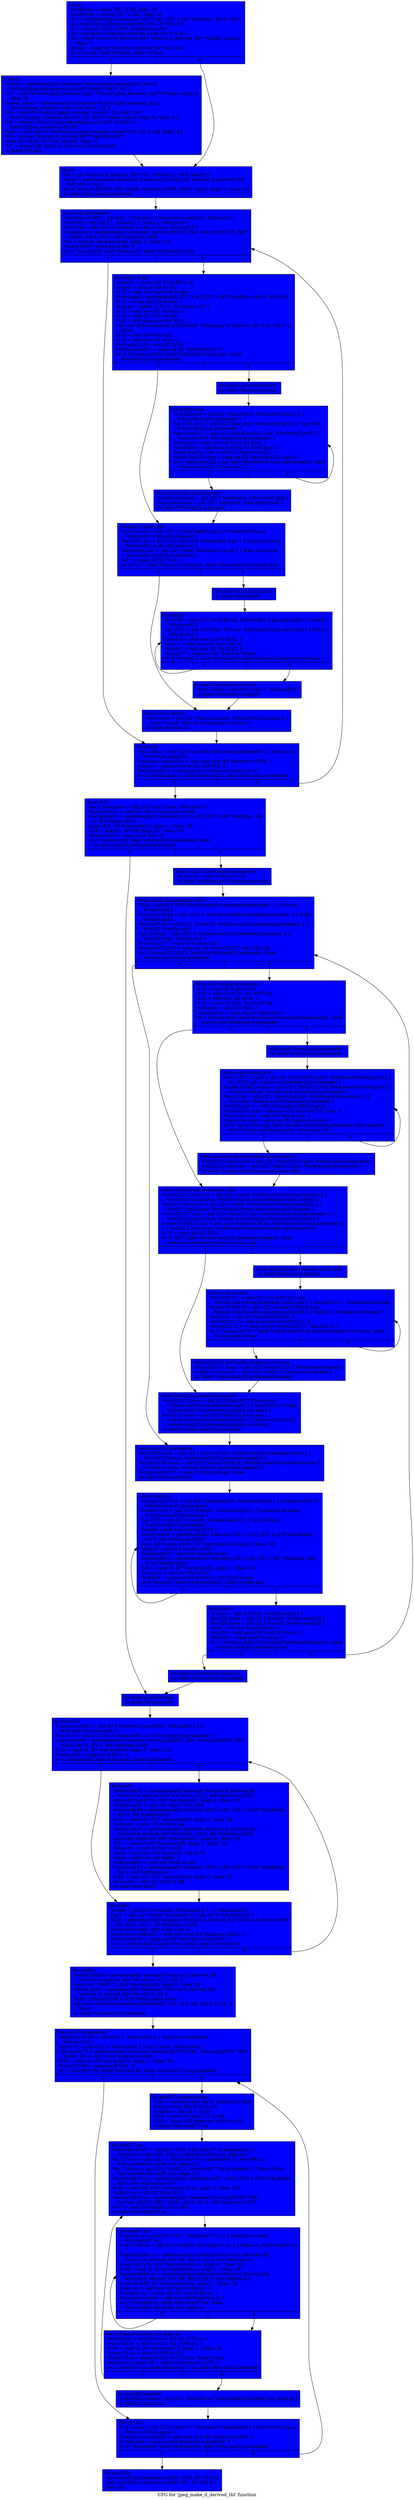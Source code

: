 digraph "CFG for 'jpeg_make_d_derived_tbl' function" {
	label="CFG for 'jpeg_make_d_derived_tbl' function";

	Node0x4e61dc0 [shape=record, style = filled, fillcolor = blue, label="{entry:\l  %huffsize = alloca [257 x i8], align 16\l  %huffcode = alloca [257 x i32], align 16\l  %0 = getelementptr inbounds [257 x i8], [257 x i8]* %huffsize, i64 0, i64 0\l  call void @llvm.lifetime.start(i64 257, i8* %0) #2\l  %1 = bitcast [257 x i32]* %huffcode to i8*\l  call void @llvm.lifetime.start(i64 1028, i8* %1) #2\l  %2 = load %struct.d_derived_tbl*, %struct.d_derived_tbl** %pdtbl, align 8,\l... !tbaa !2\l  %cmp = icmp eq %struct.d_derived_tbl* %2, null\l  br i1 %cmp, label %if.then, label %if.end\l|{<s0>T|<s1>F}}"];
	Node0x4e61dc0:s0 -> Node0x4e63c50;
	Node0x4e61dc0:s1 -> Node0x4e63d00;
	Node0x4e63c50 [shape=record, style = filled, fillcolor = blue, label="{if.then:                                          \l  %mem = getelementptr inbounds %struct.jpeg_decompress_struct,\l... %struct.jpeg_decompress_struct* %cinfo, i64 0, i32 1\l  %3 = load %struct.jpeg_memory_mgr*, %struct.jpeg_memory_mgr** %mem, align 8,\l... !tbaa !6\l  %alloc_small = getelementptr inbounds %struct.jpeg_memory_mgr,\l... %struct.jpeg_memory_mgr* %3, i64 0, i32 0\l  %4 = load i8* (%struct.jpeg_common_struct*, i32, i64)*, i8*\l... (%struct.jpeg_common_struct*, i32, i64)** %alloc_small, align 8, !tbaa !11\l  %5 = bitcast %struct.jpeg_decompress_struct* %cinfo to\l... %struct.jpeg_common_struct*\l  %call = tail call i8* %4(%struct.jpeg_common_struct* %5, i32 1, i64 1640) #2\l  %6 = bitcast %struct.d_derived_tbl** %pdtbl to i8**\l  store i8* %call, i8** %6, align 8, !tbaa !2\l  %7 = bitcast i8* %call to %struct.d_derived_tbl*\l  br label %if.end\l}"];
	Node0x4e63c50 -> Node0x4e63d00;
	Node0x4e63d00 [shape=record, style = filled, fillcolor = blue, label="{if.end:                                           \l  %8 = phi %struct.d_derived_tbl* [ %7, %if.then ], [ %2, %entry ]\l  %pub = getelementptr inbounds %struct.d_derived_tbl, %struct.d_derived_tbl*\l... %8, i64 0, i32 3\l  store %struct.JHUFF_TBL* %htbl, %struct.JHUFF_TBL** %pub, align 8, !tbaa !14\l  br label %for.cond2.preheader\l}"];
	Node0x4e63d00 -> Node0x4e642b0;
	Node0x4e642b0 [shape=record, style = filled, fillcolor = blue, label="{for.cond2.preheader:                              \l  %indvars.iv209 = phi i64 [ 1, %if.end ], [ %indvars.iv.next210, %for.inc10 ]\l  %l.0195 = phi i32 [ 1, %if.end ], [ %inc11, %for.inc10 ]\l  %p.0194 = phi i32 [ 0, %if.end ], [ %p.1.lcssa, %for.inc10 ]\l  %arrayidx = getelementptr inbounds %struct.JHUFF_TBL, %struct.JHUFF_TBL*\l... %htbl, i64 0, i32 0, i64 %indvars.iv209\l  %9 = load i8, i8* %arrayidx, align 1, !tbaa !16\l  %cmp3190 = icmp eq i8 %9, 0\l  br i1 %cmp3190, label %for.inc10, label %for.body5.lr.ph\l|{<s0>T|<s1>F}}"];
	Node0x4e642b0:s0 -> Node0x4e652e0;
	Node0x4e642b0:s1 -> Node0x4e65b00;
	Node0x4e65b00 [shape=record, style = filled, fillcolor = blue, label="{for.body5.lr.ph:                                  \l  %conv6 = trunc i32 %l.0195 to i8\l  %conv = zext i8 %9 to i32\l  %10 = sext i32 %p.0194 to i64\l  %scevgep = getelementptr [257 x i8], [257 x i8]* %huffsize, i64 0, i64 %10\l  %11 = icmp ugt i32 %conv, 1\l  %smax = select i1 %11, i32 %conv, i32 1\l  %12 = add nsw i32 %smax, -1\l  %13 = zext i32 %12 to i64\l  %14 = add nuw nsw i64 %13, 1\l  call void @llvm.memset.p0i8.i64(i8* %scevgep, i8 %conv6, i64 %14, i32 1, i1\l... false)\l  %15 = zext i8 %9 to i32\l  %16 = add nsw i32 %15, -1\l  %xtraiter219 = and i32 %15, 7\l  %lcmp.mod220 = icmp eq i32 %xtraiter219, 0\l  br i1 %lcmp.mod220, label %for.body5.lr.ph.split, label\l... %for.body5.prol.preheader\l|{<s0>T|<s1>F}}"];
	Node0x4e65b00:s0 -> Node0x4e66910;
	Node0x4e65b00:s1 -> Node0x4e669f0;
	Node0x4e669f0 [shape=record, style = filled, fillcolor = blue, label="{for.body5.prol.preheader:                         \l  br label %for.body5.prol\l}"];
	Node0x4e669f0 -> Node0x4e66ba0;
	Node0x4e66ba0 [shape=record, style = filled, fillcolor = blue, label="{for.body5.prol:                                   \l  %i.0192.prol = phi i32 [ %inc9.prol, %for.body5.prol ], [ 1,\l... %for.body5.prol.preheader ]\l  %p.1191.prol = phi i32 [ %inc.prol, %for.body5.prol ], [ %p.0194,\l... %for.body5.prol.preheader ]\l  %prol.iter221 = phi i32 [ %prol.iter221.sub, %for.body5.prol ], [\l... %xtraiter219, %for.body5.prol.preheader ]\l  %inc.prol = add nsw i32 %p.1191.prol, 1\l  %inc9.prol = add nuw nsw i32 %i.0192.prol, 1\l  %prol.iter221.sub = add i32 %prol.iter221, -1\l  %prol.iter221.cmp = icmp eq i32 %prol.iter221.sub, 0\l  br i1 %prol.iter221.cmp, label %for.body5.lr.ph.split.loopexit, label\l... %for.body5.prol, !llvm.loop !17\l|{<s0>T|<s1>F}}"];
	Node0x4e66ba0:s0 -> Node0x4e67360;
	Node0x4e66ba0:s1 -> Node0x4e66ba0;
	Node0x4e67360 [shape=record, style = filled, fillcolor = blue, label="{for.body5.lr.ph.split.loopexit:                   \l  %inc9.prol.lcssa = phi i32 [ %inc9.prol, %for.body5.prol ]\l  %inc.prol.lcssa = phi i32 [ %inc.prol, %for.body5.prol ]\l  br label %for.body5.lr.ph.split\l}"];
	Node0x4e67360 -> Node0x4e66910;
	Node0x4e66910 [shape=record, style = filled, fillcolor = blue, label="{for.body5.lr.ph.split:                            \l  %i.0192.unr = phi i32 [ 1, %for.body5.lr.ph ], [ %inc9.prol.lcssa,\l... %for.body5.lr.ph.split.loopexit ]\l  %p.1191.unr = phi i32 [ %p.0194, %for.body5.lr.ph ], [ %inc.prol.lcssa,\l... %for.body5.lr.ph.split.loopexit ]\l  %inc.lcssa.unr = phi i32 [ undef, %for.body5.lr.ph ], [ %inc.prol.lcssa,\l... %for.body5.lr.ph.split.loopexit ]\l  %17 = icmp ult i32 %16, 7\l  br i1 %17, label %for.inc10.loopexit, label %for.body5.lr.ph.split.split\l|{<s0>T|<s1>F}}"];
	Node0x4e66910:s0 -> Node0x4e61230;
	Node0x4e66910:s1 -> Node0x4e681a0;
	Node0x4e681a0 [shape=record, style = filled, fillcolor = blue, label="{for.body5.lr.ph.split.split:                      \l  br label %for.body5\l}"];
	Node0x4e681a0 -> Node0x4e68350;
	Node0x4e68350 [shape=record, style = filled, fillcolor = blue, label="{for.body5:                                        \l  %i.0192 = phi i32 [ %i.0192.unr, %for.body5.lr.ph.split.split ], [ %inc9.7,\l... %for.body5 ]\l  %p.1191 = phi i32 [ %p.1191.unr, %for.body5.lr.ph.split.split ], [ %inc.7,\l... %for.body5 ]\l  %inc9.6 = add nsw i32 %i.0192, 7\l  %inc.7 = add nsw i32 %p.1191, 8\l  %inc9.7 = add nsw i32 %i.0192, 8\l  %cmp3.7 = icmp slt i32 %inc9.6, %conv\l  br i1 %cmp3.7, label %for.body5, label %for.inc10.loopexit.unr-lcssa\l|{<s0>T|<s1>F}}"];
	Node0x4e68350:s0 -> Node0x4e68350;
	Node0x4e68350:s1 -> Node0x4e66100;
	Node0x4e66100 [shape=record, style = filled, fillcolor = blue, label="{for.inc10.loopexit.unr-lcssa:                     \l  %inc.7.lcssa = phi i32 [ %inc.7, %for.body5 ]\l  br label %for.inc10.loopexit\l}"];
	Node0x4e66100 -> Node0x4e61230;
	Node0x4e61230 [shape=record, style = filled, fillcolor = blue, label="{for.inc10.loopexit:                               \l  %inc.lcssa = phi i32 [ %inc.lcssa.unr, %for.body5.lr.ph.split ], [\l... %inc.7.lcssa, %for.inc10.loopexit.unr-lcssa ]\l  br label %for.inc10\l}"];
	Node0x4e61230 -> Node0x4e652e0;
	Node0x4e652e0 [shape=record, style = filled, fillcolor = blue, label="{for.inc10:                                        \l  %p.1.lcssa = phi i32 [ %p.0194, %for.cond2.preheader ], [ %inc.lcssa,\l... %for.inc10.loopexit ]\l  %indvars.iv.next210 = add nuw nsw i64 %indvars.iv209, 1\l  %inc11 = add nuw nsw i32 %l.0195, 1\l  %exitcond211 = icmp eq i64 %indvars.iv.next210, 17\l  br i1 %exitcond211, label %for.end12, label %for.cond2.preheader\l|{<s0>T|<s1>F}}"];
	Node0x4e652e0:s0 -> Node0x4e69030;
	Node0x4e652e0:s1 -> Node0x4e642b0;
	Node0x4e69030 [shape=record, style = filled, fillcolor = blue, label="{for.end12:                                        \l  %p.1.lcssa.lcssa = phi i32 [ %p.1.lcssa, %for.inc10 ]\l  %idxprom13 = sext i32 %p.1.lcssa.lcssa to i64\l  %arrayidx14 = getelementptr inbounds [257 x i8], [257 x i8]* %huffsize, i64\l... 0, i64 %idxprom13\l  store i8 0, i8* %arrayidx14, align 1, !tbaa !16\l  %18 = load i8, i8* %0, align 16, !tbaa !16\l  %tobool185 = icmp eq i8 %18, 0\l  br i1 %tobool185, label %for.body35.preheader, label\l... %while.cond19.preheader.preheader\l|{<s0>T|<s1>F}}"];
	Node0x4e69030:s0 -> Node0x4e69980;
	Node0x4e69030:s1 -> Node0x4e69a30;
	Node0x4e69a30 [shape=record, style = filled, fillcolor = blue, label="{while.cond19.preheader.preheader:                 \l  %conv16 = sext i8 %18 to i32\l  br label %while.cond19.preheader.outer\l}"];
	Node0x4e69a30 -> Node0x4e69bd0;
	Node0x4e69bd0 [shape=record, style = filled, fillcolor = blue, label="{while.cond19.preheader.outer:                     \l  %.ph = phi i8 [ %18, %while.cond19.preheader.preheader ], [ %.lcssa,\l... %while.end ]\l  %code.0188.ph = phi i32 [ 0, %while.cond19.preheader.preheader ], [ %shl,\l... %while.end ]\l  %si.0187.ph = phi i32 [ %conv16, %while.cond19.preheader.preheader ], [\l... %inc30, %while.end ]\l  %p.2186.ph = phi i32 [ 0, %while.cond19.preheader.preheader ], [\l... %inc26.lcssa, %while.end ]\l  %conv22177 = sext i8 %.ph to i32\l  %cmp23178215 = icmp eq i32 %conv22177, %si.0187.ph\l  br i1 %cmp23178215, label %while.body25.preheader, label\l... %while.end.thread.preheader\l|{<s0>T|<s1>F}}"];
	Node0x4e69bd0:s0 -> Node0x4e6a520;
	Node0x4e69bd0:s1 -> Node0x4e6a620;
	Node0x4e6a620 [shape=record, style = filled, fillcolor = blue, label="{while.end.thread.preheader:                       \l  %19 = sext i8 %.ph to i32\l  %20 = sub i32 %19, %si.0187.ph\l  %21 = add nsw i32 %19, -1\l  %22 = sub i32 %21, %si.0187.ph\l  %xtraiter = and i32 %20, 7\l  %lcmp.mod = icmp eq i32 %xtraiter, 0\l  br i1 %lcmp.mod, label %while.end.thread.preheader.split, label\l... %while.end.thread.prol.preheader\l|{<s0>T|<s1>F}}"];
	Node0x4e6a620:s0 -> Node0x4e6aa80;
	Node0x4e6a620:s1 -> Node0x4e6aba0;
	Node0x4e6aba0 [shape=record, style = filled, fillcolor = blue, label="{while.end.thread.prol.preheader:                  \l  br label %while.end.thread.prol\l}"];
	Node0x4e6aba0 -> Node0x4e6ad50;
	Node0x4e6ad50 [shape=record, style = filled, fillcolor = blue, label="{while.end.thread.prol:                            \l  %si.0187217.prol = phi i32 [ %inc30213.prol, %while.end.thread.prol ], [\l... %si.0187.ph, %while.end.thread.prol.preheader ]\l  %code.0188216.prol = phi i32 [ %shl212.prol, %while.end.thread.prol ], [\l... %code.0188.ph, %while.end.thread.prol.preheader ]\l  %prol.iter = phi i32 [ %prol.iter.sub, %while.end.thread.prol ], [\l... %xtraiter, %while.end.thread.prol.preheader ]\l  %shl212.prol = shl i32 %code.0188216.prol, 1\l  %inc30213.prol = add nsw i32 %si.0187217.prol, 1\l  %prol.iter.sub = add i32 %prol.iter, -1\l  %prol.iter.cmp = icmp eq i32 %prol.iter.sub, 0\l  br i1 %prol.iter.cmp, label %while.end.thread.preheader.split.loopexit,\l... label %while.end.thread.prol, !llvm.loop !19\l|{<s0>T|<s1>F}}"];
	Node0x4e6ad50:s0 -> Node0x4e67900;
	Node0x4e6ad50:s1 -> Node0x4e6ad50;
	Node0x4e67900 [shape=record, style = filled, fillcolor = blue, label="{while.end.thread.preheader.split.loopexit:        \l  %inc30213.prol.lcssa = phi i32 [ %inc30213.prol, %while.end.thread.prol ]\l  %shl212.prol.lcssa = phi i32 [ %shl212.prol, %while.end.thread.prol ]\l  br label %while.end.thread.preheader.split\l}"];
	Node0x4e67900 -> Node0x4e6aa80;
	Node0x4e6aa80 [shape=record, style = filled, fillcolor = blue, label="{while.end.thread.preheader.split:                 \l  %inc30213.lcssa.unr = phi i32 [ undef, %while.end.thread.preheader ], [\l... %inc30213.prol.lcssa, %while.end.thread.preheader.split.loopexit ]\l  %shl212.lcssa.unr = phi i32 [ undef, %while.end.thread.preheader ], [\l... %shl212.prol.lcssa, %while.end.thread.preheader.split.loopexit ]\l  %si.0187217.unr = phi i32 [ %si.0187.ph, %while.end.thread.preheader ], [\l... %inc30213.prol.lcssa, %while.end.thread.preheader.split.loopexit ]\l  %code.0188216.unr = phi i32 [ %code.0188.ph, %while.end.thread.preheader ],\l... [ %shl212.prol.lcssa, %while.end.thread.preheader.split.loopexit ]\l  %23 = icmp ult i32 %22, 7\l  br i1 %23, label %while.body25.preheader.loopexit, label\l... %while.end.thread.preheader.split.split\l|{<s0>T|<s1>F}}"];
	Node0x4e6aa80:s0 -> Node0x4e6c3a0;
	Node0x4e6aa80:s1 -> Node0x4e687f0;
	Node0x4e687f0 [shape=record, style = filled, fillcolor = blue, label="{while.end.thread.preheader.split.split:           \l  br label %while.end.thread\l}"];
	Node0x4e687f0 -> Node0x4e68960;
	Node0x4e68960 [shape=record, style = filled, fillcolor = blue, label="{while.end.thread:                                 \l  %si.0187217 = phi i32 [ %si.0187217.unr,\l... %while.end.thread.preheader.split.split ], [ %inc30213.7, %while.end.thread ]\l  %code.0188216 = phi i32 [ %code.0188216.unr,\l... %while.end.thread.preheader.split.split ], [ %shl212, %while.end.thread ]\l  %shl212 = shl i32 %code.0188216, 8\l  %inc30213.7 = add nsw i32 %si.0187217, 8\l  %cmp23178.7 = icmp eq i32 %conv22177, %inc30213.7\l  br i1 %cmp23178.7, label %while.body25.preheader.loopexit.unr-lcssa, label\l... %while.end.thread\l|{<s0>T|<s1>F}}"];
	Node0x4e68960:s0 -> Node0x4e6d110;
	Node0x4e68960:s1 -> Node0x4e68960;
	Node0x4e6d110 [shape=record, style = filled, fillcolor = blue, label="{while.body25.preheader.loopexit.unr-lcssa:        \l  %inc30213.7.lcssa = phi i32 [ %inc30213.7, %while.end.thread ]\l  %shl212.lcssa222 = phi i32 [ %shl212, %while.end.thread ]\l  br label %while.body25.preheader.loopexit\l}"];
	Node0x4e6d110 -> Node0x4e6c3a0;
	Node0x4e6c3a0 [shape=record, style = filled, fillcolor = blue, label="{while.body25.preheader.loopexit:                  \l  %inc30213.lcssa = phi i32 [ %inc30213.lcssa.unr,\l... %while.end.thread.preheader.split ], [ %inc30213.7.lcssa,\l... %while.body25.preheader.loopexit.unr-lcssa ]\l  %shl212.lcssa = phi i32 [ %shl212.lcssa.unr,\l... %while.end.thread.preheader.split ], [ %shl212.lcssa222,\l... %while.body25.preheader.loopexit.unr-lcssa ]\l  br label %while.body25.preheader\l}"];
	Node0x4e6c3a0 -> Node0x4e6a520;
	Node0x4e6a520 [shape=record, style = filled, fillcolor = blue, label="{while.body25.preheader:                           \l  %si.0187.lcssa = phi i32 [ %si.0187.ph, %while.cond19.preheader.outer ], [\l... %inc30213.lcssa, %while.body25.preheader.loopexit ]\l  %code.0188.lcssa = phi i32 [ %code.0188.ph, %while.cond19.preheader.outer ],\l... [ %shl212.lcssa, %while.body25.preheader.loopexit ]\l  %idxprom20175 = sext i32 %p.2186.ph to i64\l  br label %while.body25\l}"];
	Node0x4e6a520 -> Node0x4e6d6b0;
	Node0x4e6d6b0 [shape=record, style = filled, fillcolor = blue, label="{while.body25:                                     \l  %idxprom20181 = phi i64 [ %idxprom20, %while.body25 ], [ %idxprom20175,\l... %while.body25.preheader ]\l  %code.1180 = phi i32 [ %inc29, %while.body25 ], [ %code.0188.lcssa,\l... %while.body25.preheader ]\l  %p.3179 = phi i32 [ %inc26, %while.body25 ], [ %p.2186.ph,\l... %while.body25.preheader ]\l  %inc26 = add nsw i32 %p.3179, 1\l  %arrayidx28 = getelementptr inbounds [257 x i32], [257 x i32]* %huffcode,\l... i64 0, i64 %idxprom20181\l  store i32 %code.1180, i32* %arrayidx28, align 4, !tbaa !20\l  %inc29 = add i32 %code.1180, 1\l  %idxprom20 = sext i32 %inc26 to i64\l  %arrayidx21 = getelementptr inbounds [257 x i8], [257 x i8]* %huffsize, i64\l... 0, i64 %idxprom20\l  %24 = load i8, i8* %arrayidx21, align 1, !tbaa !16\l  %conv22 = sext i8 %24 to i32\l  %cmp23 = icmp eq i32 %conv22, %si.0187.lcssa\l  br i1 %cmp23, label %while.body25, label %while.end\l|{<s0>T|<s1>F}}"];
	Node0x4e6d6b0:s0 -> Node0x4e6d6b0;
	Node0x4e6d6b0:s1 -> Node0x4e69d70;
	Node0x4e69d70 [shape=record, style = filled, fillcolor = blue, label="{while.end:                                        \l  %.lcssa = phi i8 [ %24, %while.body25 ]\l  %inc29.lcssa = phi i32 [ %inc29, %while.body25 ]\l  %inc26.lcssa = phi i32 [ %inc26, %while.body25 ]\l  %shl = shl i32 %inc29.lcssa, 1\l  %inc30 = add nsw i32 %si.0187.lcssa, 1\l  %tobool = icmp eq i8 %.lcssa, 0\l  br i1 %tobool, label %for.body35.preheader.loopexit, label\l... %while.cond19.preheader.outer\l|{<s0>T|<s1>F}}"];
	Node0x4e69d70:s0 -> Node0x4e6e3f0;
	Node0x4e69d70:s1 -> Node0x4e69bd0;
	Node0x4e6e3f0 [shape=record, style = filled, fillcolor = blue, label="{for.body35.preheader.loopexit:                    \l  br label %for.body35.preheader\l}"];
	Node0x4e6e3f0 -> Node0x4e69980;
	Node0x4e69980 [shape=record, style = filled, fillcolor = blue, label="{for.body35.preheader:                             \l  br label %for.body35\l}"];
	Node0x4e69980 -> Node0x4e6e500;
	Node0x4e6e500 [shape=record, style = filled, fillcolor = blue, label="{for.body35:                                       \l  %indvars.iv202 = phi i64 [ %indvars.iv.next203, %for.inc61 ], [ 1,\l... %for.body35.preheader ]\l  %p.4173 = phi i32 [ %p.5, %for.inc61 ], [ 0, %for.body35.preheader ]\l  %arrayidx38 = getelementptr inbounds %struct.JHUFF_TBL, %struct.JHUFF_TBL*\l... %htbl, i64 0, i32 0, i64 %indvars.iv202\l  %25 = load i8, i8* %arrayidx38, align 1, !tbaa !16\l  %tobool39 = icmp eq i8 %25, 0\l  br i1 %tobool39, label %for.inc61, label %if.then40\l|{<s0>T|<s1>F}}"];
	Node0x4e6e500:s0 -> Node0x4e6e580;
	Node0x4e6e500:s1 -> Node0x4e6ea00;
	Node0x4e6ea00 [shape=record, style = filled, fillcolor = blue, label="{if.then40:                                        \l  %arrayidx42 = getelementptr inbounds %struct.d_derived_tbl,\l... %struct.d_derived_tbl* %8, i64 0, i32 2, i64 %indvars.iv202\l  store i32 %p.4173, i32* %arrayidx42, align 4, !tbaa !20\l  %idxprom43 = sext i32 %p.4173 to i64\l  %arrayidx44 = getelementptr inbounds [257 x i32], [257 x i32]* %huffcode,\l... i64 0, i64 %idxprom43\l  %26 = load i32, i32* %arrayidx44, align 4, !tbaa !20\l  %conv45 = zext i32 %26 to i64\l  %arrayidx47 = getelementptr inbounds %struct.d_derived_tbl,\l... %struct.d_derived_tbl* %8, i64 0, i32 0, i64 %indvars.iv202\l  store i64 %conv45, i64* %arrayidx47, align 8, !tbaa !21\l  %27 = load i8, i8* %arrayidx38, align 1, !tbaa !16\l  %conv51 = zext i8 %27 to i32\l  %add = add nsw i32 %conv51, %p.4173\l  %sub = add nsw i32 %add, -1\l  %idxprom52 = sext i32 %sub to i64\l  %arrayidx53 = getelementptr inbounds [257 x i32], [257 x i32]* %huffcode,\l... i64 0, i64 %idxprom52\l  %28 = load i32, i32* %arrayidx53, align 4, !tbaa !20\l  %conv54 = zext i32 %28 to i64\l  br label %for.inc61\l}"];
	Node0x4e6ea00 -> Node0x4e6e580;
	Node0x4e6e580 [shape=record, style = filled, fillcolor = blue, label="{for.inc61:                                        \l  %.sink = phi i64 [ %conv54, %if.then40 ], [ -1, %for.body35 ]\l  %p.5 = phi i32 [ %add, %if.then40 ], [ %p.4173, %for.body35 ]\l  %29 = getelementptr inbounds %struct.d_derived_tbl, %struct.d_derived_tbl*\l... %8, i64 0, i32 1, i64 %indvars.iv202\l  store i64 %.sink, i64* %29, align 8\l  %indvars.iv.next203 = add nuw nsw i64 %indvars.iv202, 1\l  %exitcond204 = icmp eq i64 %indvars.iv.next203, 17\l  br i1 %exitcond204, label %for.end63, label %for.body35\l|{<s0>T|<s1>F}}"];
	Node0x4e6e580:s0 -> Node0x4e6ff90;
	Node0x4e6e580:s1 -> Node0x4e6e500;
	Node0x4e6ff90 [shape=record, style = filled, fillcolor = blue, label="{for.end63:                                        \l  %arrayidx65 = getelementptr inbounds %struct.d_derived_tbl,\l... %struct.d_derived_tbl* %8, i64 0, i32 1, i64 17\l  store i64 1048575, i64* %arrayidx65, align 8, !tbaa !21\l  %look_nbits = getelementptr inbounds %struct.d_derived_tbl,\l... %struct.d_derived_tbl* %8, i64 0, i32 4\l  %30 = bitcast [256 x i32]* %look_nbits to i8*\l  tail call void @llvm.memset.p0i8.i64(i8* %30, i8 0, i64 1024, i32 8, i1\l... false)\l  br label %for.cond70.preheader\l}"];
	Node0x4e6ff90 -> Node0x4e70a30;
	Node0x4e70a30 [shape=record, style = filled, fillcolor = blue, label="{for.cond70.preheader:                             \l  %indvars.iv199 = phi i64 [ 1, %for.end63 ], [ %indvars.iv.next200,\l... %for.inc102 ]\l  %p.6171 = phi i32 [ 0, %for.end63 ], [ %p.7.lcssa, %for.inc102 ]\l  %arrayidx73 = getelementptr inbounds %struct.JHUFF_TBL, %struct.JHUFF_TBL*\l... %htbl, i64 0, i32 0, i64 %indvars.iv199\l  %31 = load i8, i8* %arrayidx73, align 1, !tbaa !16\l  %cmp75168 = icmp eq i8 %31, 0\l  br i1 %cmp75168, label %for.inc102, label %for.body77.us.preheader\l|{<s0>T|<s1>F}}"];
	Node0x4e70a30:s0 -> Node0x4e70be0;
	Node0x4e70a30:s1 -> Node0x4e71120;
	Node0x4e71120 [shape=record, style = filled, fillcolor = blue, label="{for.body77.us.preheader:                          \l  %32 = sub nuw nsw i64 8, %indvars.iv199\l  %33 = trunc i64 %32 to i32\l  %shl83 = shl i32 1, %33\l  %34 = sext i32 %p.6171 to i64\l  %35 = trunc i64 %indvars.iv199 to i32\l  br label %for.body77.us\l}"];
	Node0x4e71120 -> Node0x4e715e0;
	Node0x4e715e0 [shape=record, style = filled, fillcolor = blue, label="{for.body77.us:                                    \l  %indvars.iv197 = phi i64 [ %34, %for.body77.us.preheader ], [\l... %indvars.iv.next198, %for.cond84.for.inc98_crit_edge.us ]\l  %i.1170.us = phi i32 [ 1, %for.body77.us.preheader ], [ %inc99.us,\l... %for.cond84.for.inc98_crit_edge.us ]\l  %p.7169.us = phi i32 [ %p.6171, %for.body77.us.preheader ], [ %inc100.us,\l... %for.cond84.for.inc98_crit_edge.us ]\l  %arrayidx79.us = getelementptr inbounds [257 x i32], [257 x i32]* %huffcode,\l... i64 0, i64 %indvars.iv197\l  %36 = load i32, i32* %arrayidx79.us, align 4, !tbaa !20\l  %shl81.us = shl i32 %36, %33\l  %arrayidx92.us = getelementptr inbounds %struct.JHUFF_TBL,\l... %struct.JHUFF_TBL* %htbl, i64 0, i32 1, i64 %indvars.iv197\l  %37 = sext i32 %shl81.us to i64\l  br label %for.body87.us\l}"];
	Node0x4e715e0 -> Node0x4e71fb0;
	Node0x4e71fb0 [shape=record, style = filled, fillcolor = blue, label="{for.body87.us:                                    \l  %indvars.iv = phi i64 [ %37, %for.body77.us ], [ %indvars.iv.next,\l... %for.body87.us ]\l  %ctr.0166.us = phi i32 [ %shl83, %for.body77.us ], [ %dec.us, %for.body87.us\l... ]\l  %arrayidx90.us = getelementptr inbounds %struct.d_derived_tbl,\l... %struct.d_derived_tbl* %8, i64 0, i32 4, i64 %indvars.iv\l  store i32 %35, i32* %arrayidx90.us, align 4, !tbaa !20\l  %38 = load i8, i8* %arrayidx92.us, align 1, !tbaa !16\l  %arrayidx94.us = getelementptr inbounds %struct.d_derived_tbl,\l... %struct.d_derived_tbl* %8, i64 0, i32 5, i64 %indvars.iv\l  store i8 %38, i8* %arrayidx94.us, align 1, !tbaa !16\l  %dec.us = add nsw i32 %ctr.0166.us, -1\l  %cmp85.us = icmp sgt i32 %ctr.0166.us, 1\l  %indvars.iv.next = add nsw i64 %indvars.iv, 1\l  br i1 %cmp85.us, label %for.body87.us, label\l... %for.cond84.for.inc98_crit_edge.us\l|{<s0>T|<s1>F}}"];
	Node0x4e71fb0:s0 -> Node0x4e71fb0;
	Node0x4e71fb0:s1 -> Node0x4e71750;
	Node0x4e71750 [shape=record, style = filled, fillcolor = blue, label="{for.cond84.for.inc98_crit_edge.us:                \l  %inc99.us = add nuw nsw i32 %i.1170.us, 1\l  %inc100.us = add nsw i32 %p.7169.us, 1\l  %39 = load i8, i8* %arrayidx73, align 1, !tbaa !16\l  %conv74.us = zext i8 %39 to i32\l  %cmp75.us = icmp slt i32 %i.1170.us, %conv74.us\l  %indvars.iv.next198 = add i64 %indvars.iv197, 1\l  br i1 %cmp75.us, label %for.body77.us, label %for.inc102.loopexit\l|{<s0>T|<s1>F}}"];
	Node0x4e71750:s0 -> Node0x4e715e0;
	Node0x4e71750:s1 -> Node0x4e6b1d0;
	Node0x4e6b1d0 [shape=record, style = filled, fillcolor = blue, label="{for.inc102.loopexit:                              \l  %inc100.us.lcssa = phi i32 [ %inc100.us, %for.cond84.for.inc98_crit_edge.us ]\l  br label %for.inc102\l}"];
	Node0x4e6b1d0 -> Node0x4e70be0;
	Node0x4e70be0 [shape=record, style = filled, fillcolor = blue, label="{for.inc102:                                       \l  %p.7.lcssa = phi i32 [ %p.6171, %for.cond70.preheader ], [ %inc100.us.lcssa,\l... %for.inc102.loopexit ]\l  %indvars.iv.next200 = add nuw nsw i64 %indvars.iv199, 1\l  %exitcond = icmp eq i64 %indvars.iv.next200, 9\l  br i1 %exitcond, label %for.end104, label %for.cond70.preheader\l|{<s0>T|<s1>F}}"];
	Node0x4e70be0:s0 -> Node0x4e6b490;
	Node0x4e70be0:s1 -> Node0x4e70a30;
	Node0x4e6b490 [shape=record, style = filled, fillcolor = blue, label="{for.end104:                                       \l  call void @llvm.lifetime.end(i64 1028, i8* %1) #2\l  call void @llvm.lifetime.end(i64 257, i8* %0) #2\l  ret void\l}"];
}
